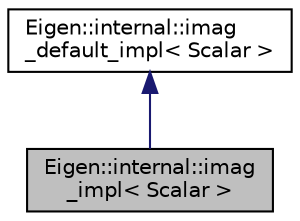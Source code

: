 digraph "Eigen::internal::imag_impl&lt; Scalar &gt;"
{
  edge [fontname="Helvetica",fontsize="10",labelfontname="Helvetica",labelfontsize="10"];
  node [fontname="Helvetica",fontsize="10",shape=record];
  Node1 [label="Eigen::internal::imag\l_impl\< Scalar \>",height=0.2,width=0.4,color="black", fillcolor="grey75", style="filled", fontcolor="black"];
  Node2 -> Node1 [dir="back",color="midnightblue",fontsize="10",style="solid",fontname="Helvetica"];
  Node2 [label="Eigen::internal::imag\l_default_impl\< Scalar \>",height=0.2,width=0.4,color="black", fillcolor="white", style="filled",URL="$struct_eigen_1_1internal_1_1imag__default__impl.html"];
}
